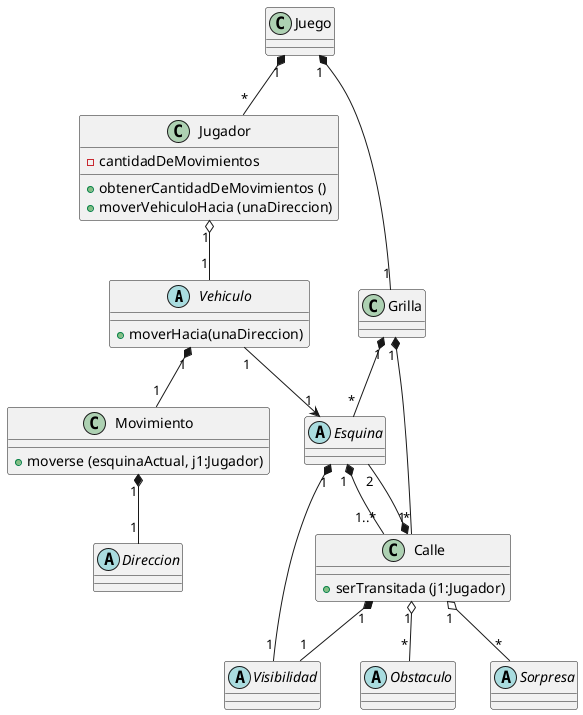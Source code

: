 @startuml
'Una moto atraviesa la grilla sin obstáculos y la cantidad de movimientos es X
abstract class Vehiculo{
+ moverHacia(unaDireccion)
}

class Jugador {
    - cantidadDeMovimientos
    + obtenerCantidadDeMovimientos ()
    + moverVehiculoHacia (unaDireccion)
}

class Grilla

class Calle{
+ serTransitada (j1:Jugador)
}

class Movimiento {
+ moverse (esquinaActual, j1:Jugador)
}

abstract class Esquina

abstract class Direccion

abstract class Obstaculo

abstract class Visibilidad
Calle "1" *-- "1" Visibilidad
Esquina "1" *-- "1" Visibilidad

'class Turno
class Juego

'class ContadorDeMovimientos{
'- cantidad

'+ obtenerCantidadDeMovimientos ()
'}


abstract class Sorpresa

Calle "1" *-- "2" Esquina
Esquina "1" *-- "1..*" Calle
'Jugador "1" *-- "1" ContadorDeMovimientos
Juego "1" *-- "*" Jugador
Calle "1" o-- "*" Sorpresa
Calle "1" o-- "*" Obstaculo
Vehiculo "1" --> "1" Esquina
Grilla  "1" *-- "*" Esquina
Grilla  "1" *-- "*" Calle
Juego "1" *-- "1" Grilla
Jugador "1" o-- "1" Vehiculo
Vehiculo "1" *-- "1" Movimiento
Movimiento "1" *-- "1"Direccion




@endu
--------------------------------------------------
@startuml
'https://plantuml.com/sequence-diagram

autonumber

":TestCase" -> ":Vehiculo": MoverHacia(derecha: DirDerecha)
":Vehiculo" -> "derecha:DirDerecha":

@enduml
qqv-duno-sdf